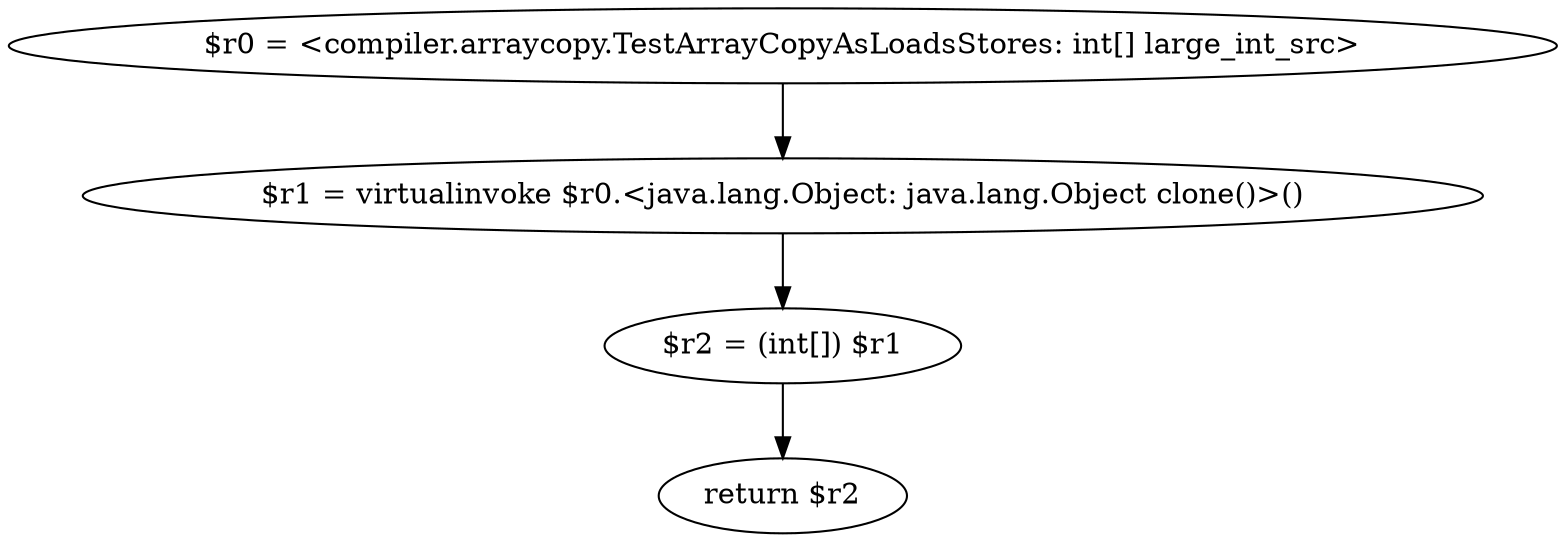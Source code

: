 digraph "unitGraph" {
    "$r0 = <compiler.arraycopy.TestArrayCopyAsLoadsStores: int[] large_int_src>"
    "$r1 = virtualinvoke $r0.<java.lang.Object: java.lang.Object clone()>()"
    "$r2 = (int[]) $r1"
    "return $r2"
    "$r0 = <compiler.arraycopy.TestArrayCopyAsLoadsStores: int[] large_int_src>"->"$r1 = virtualinvoke $r0.<java.lang.Object: java.lang.Object clone()>()";
    "$r1 = virtualinvoke $r0.<java.lang.Object: java.lang.Object clone()>()"->"$r2 = (int[]) $r1";
    "$r2 = (int[]) $r1"->"return $r2";
}
